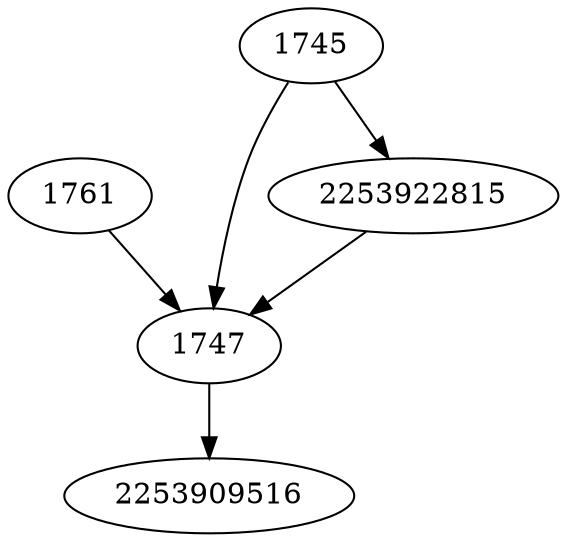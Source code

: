 strict digraph  {
1761;
2253909516;
1745;
1747;
2253922815;
1761 -> 1747;
1745 -> 1747;
1745 -> 2253922815;
1747 -> 2253909516;
2253922815 -> 1747;
}
